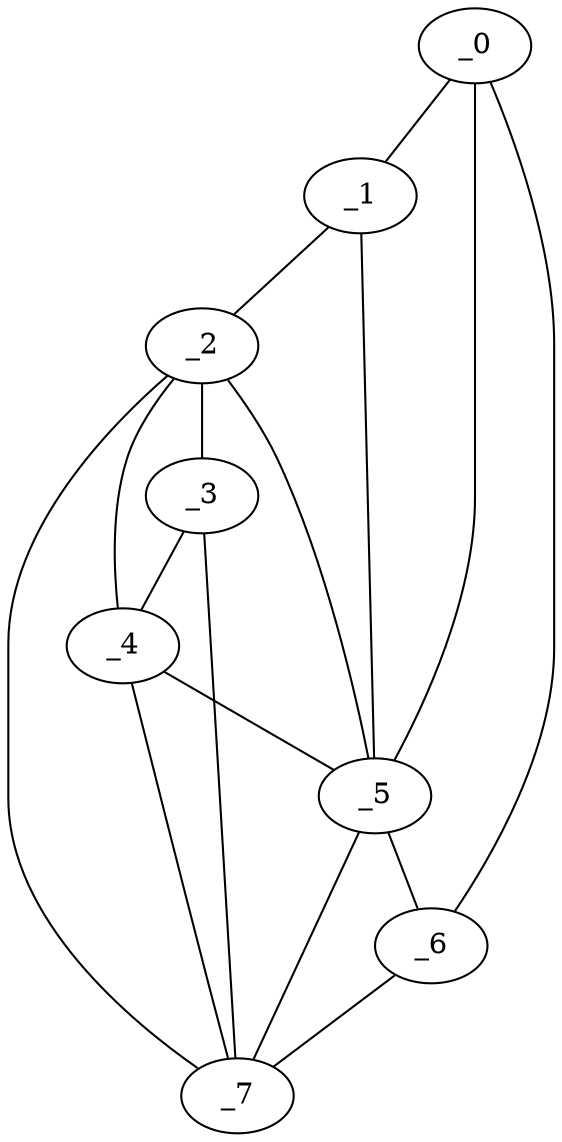 graph "obj9__150.gxl" {
	_0	 [x=20,
		y=108];
	_1	 [x=24,
		y=13];
	_0 -- _1	 [valence=1];
	_5	 [x=82,
		y=25];
	_0 -- _5	 [valence=2];
	_6	 [x=108,
		y=113];
	_0 -- _6	 [valence=1];
	_2	 [x=73,
		y=5];
	_1 -- _2	 [valence=1];
	_1 -- _5	 [valence=2];
	_3	 [x=82,
		y=14];
	_2 -- _3	 [valence=2];
	_4	 [x=82,
		y=20];
	_2 -- _4	 [valence=2];
	_2 -- _5	 [valence=1];
	_7	 [x=109,
		y=5];
	_2 -- _7	 [valence=1];
	_3 -- _4	 [valence=2];
	_3 -- _7	 [valence=1];
	_4 -- _5	 [valence=2];
	_4 -- _7	 [valence=2];
	_5 -- _6	 [valence=2];
	_5 -- _7	 [valence=1];
	_6 -- _7	 [valence=1];
}
